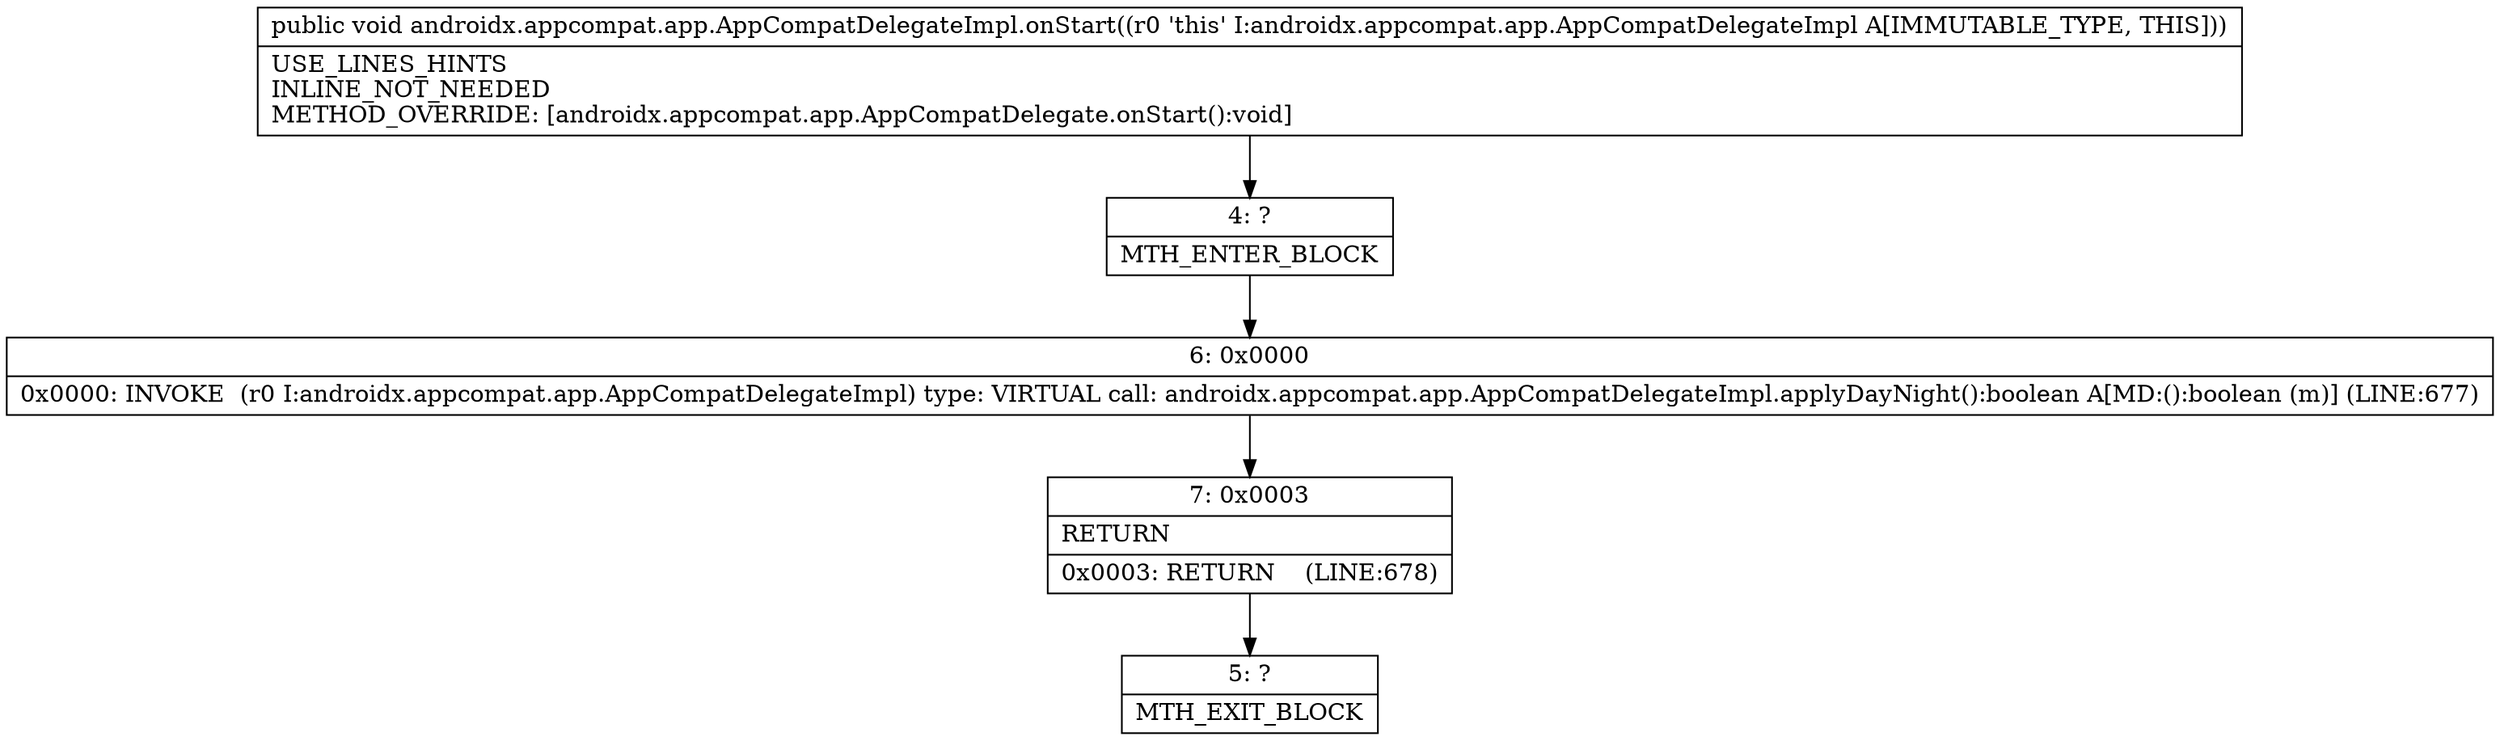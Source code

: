 digraph "CFG forandroidx.appcompat.app.AppCompatDelegateImpl.onStart()V" {
Node_4 [shape=record,label="{4\:\ ?|MTH_ENTER_BLOCK\l}"];
Node_6 [shape=record,label="{6\:\ 0x0000|0x0000: INVOKE  (r0 I:androidx.appcompat.app.AppCompatDelegateImpl) type: VIRTUAL call: androidx.appcompat.app.AppCompatDelegateImpl.applyDayNight():boolean A[MD:():boolean (m)] (LINE:677)\l}"];
Node_7 [shape=record,label="{7\:\ 0x0003|RETURN\l|0x0003: RETURN    (LINE:678)\l}"];
Node_5 [shape=record,label="{5\:\ ?|MTH_EXIT_BLOCK\l}"];
MethodNode[shape=record,label="{public void androidx.appcompat.app.AppCompatDelegateImpl.onStart((r0 'this' I:androidx.appcompat.app.AppCompatDelegateImpl A[IMMUTABLE_TYPE, THIS]))  | USE_LINES_HINTS\lINLINE_NOT_NEEDED\lMETHOD_OVERRIDE: [androidx.appcompat.app.AppCompatDelegate.onStart():void]\l}"];
MethodNode -> Node_4;Node_4 -> Node_6;
Node_6 -> Node_7;
Node_7 -> Node_5;
}

